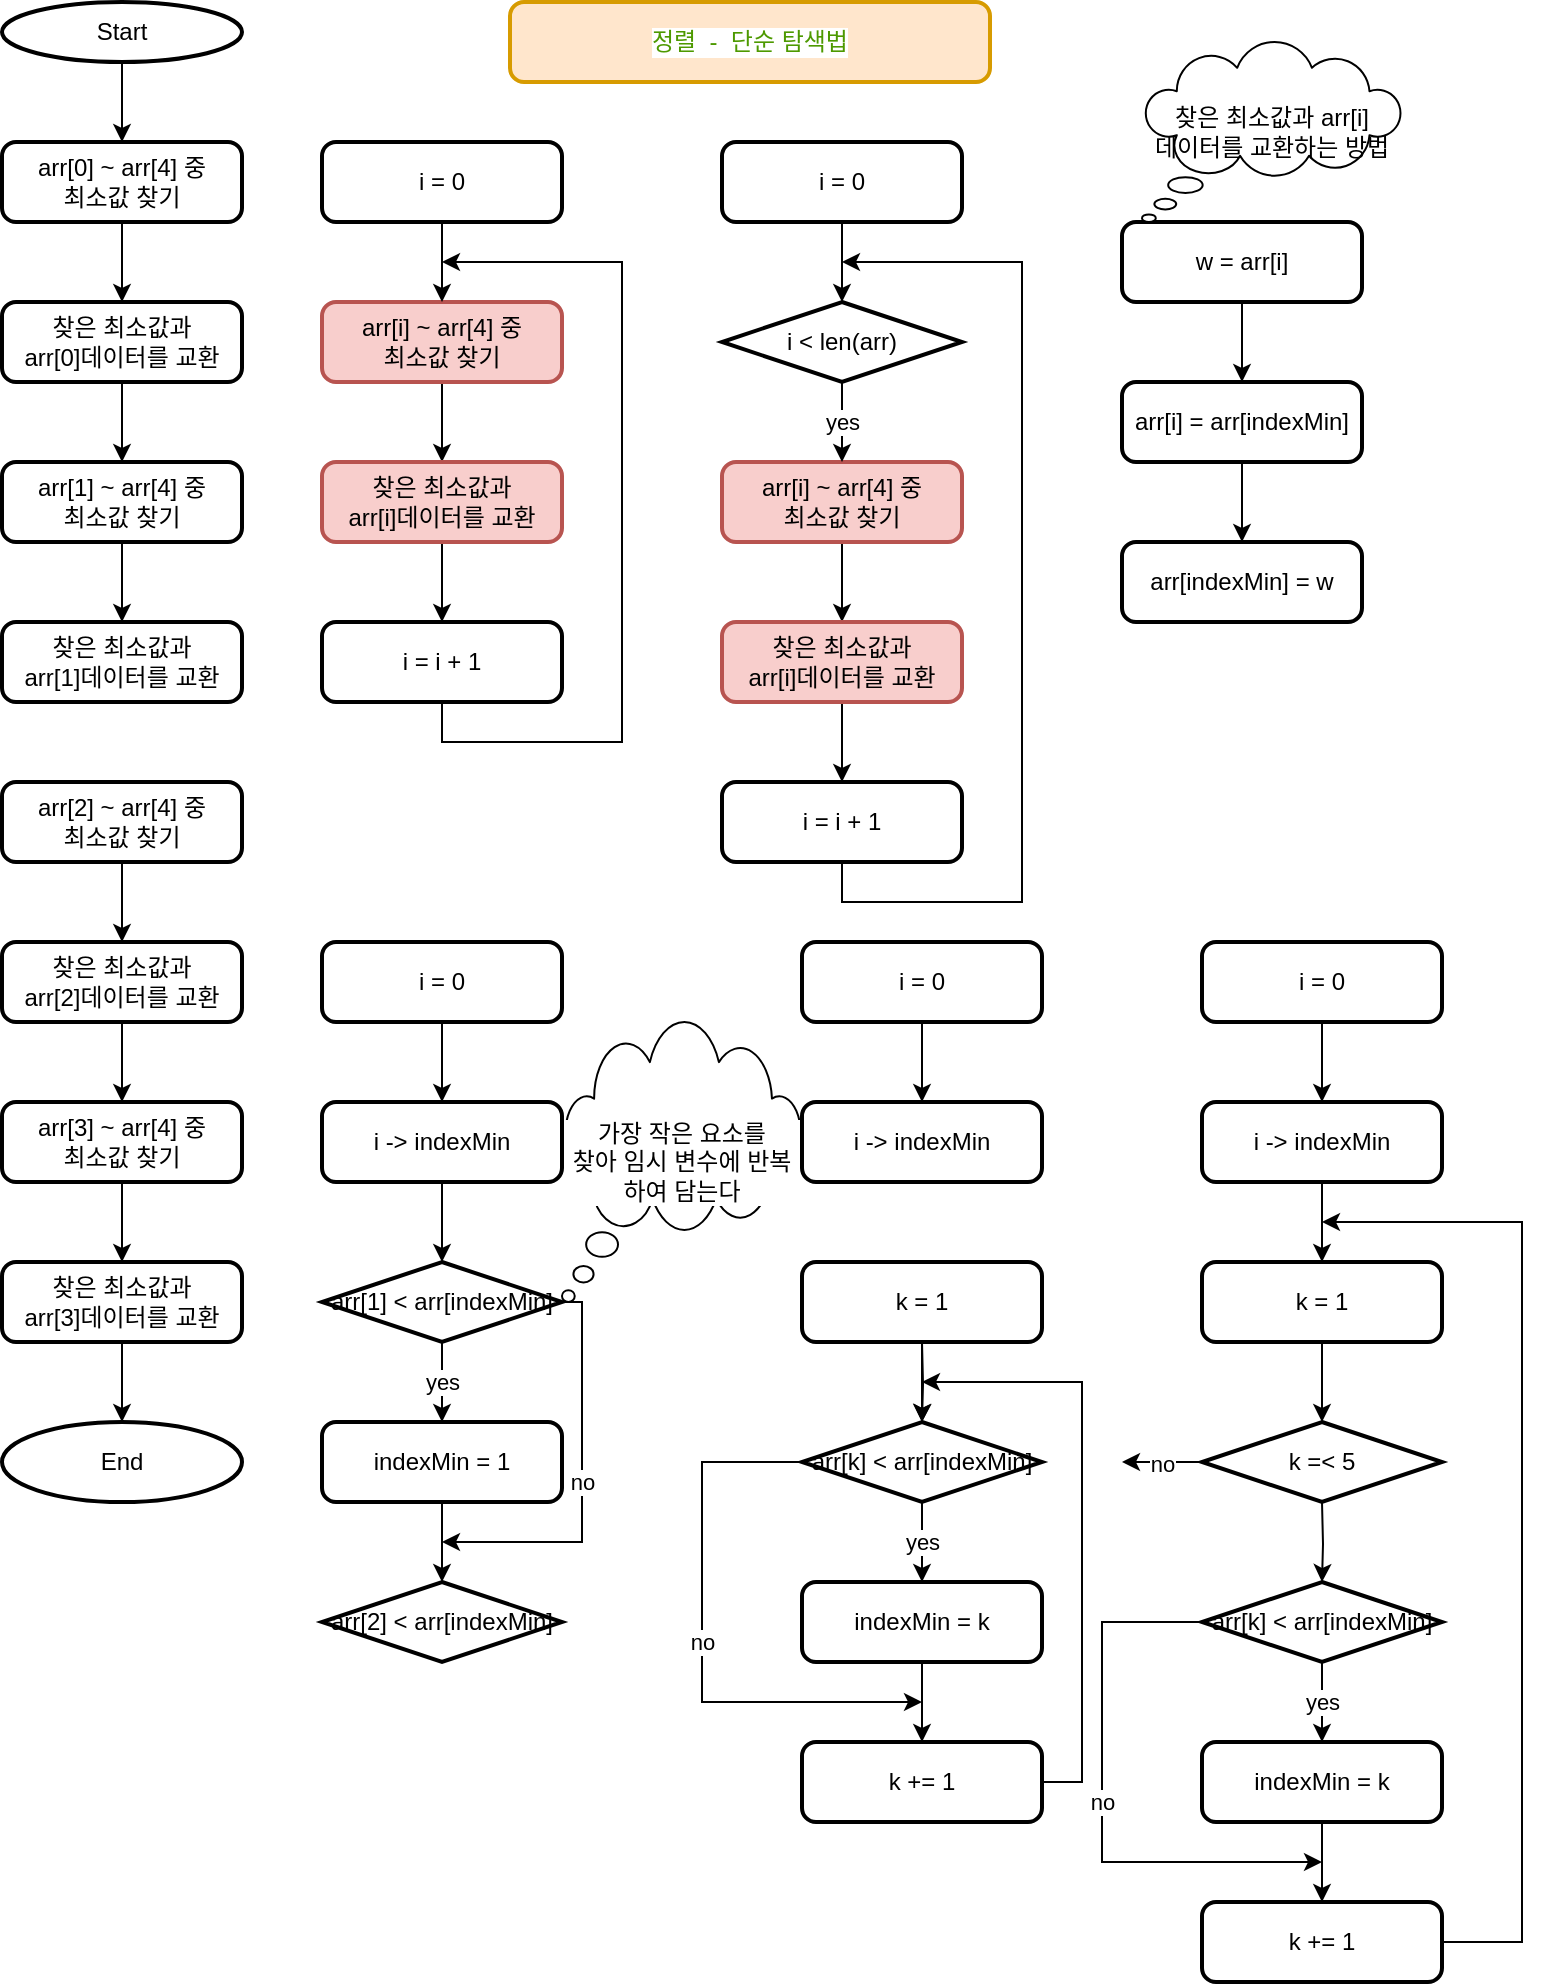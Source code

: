 <mxfile version="16.4.0" type="device"><diagram id="pjy7HTLBJCmwS--qtLxb" name="Page-1"><mxGraphModel dx="965" dy="701" grid="1" gridSize="10" guides="1" tooltips="1" connect="1" arrows="1" fold="1" page="1" pageScale="1" pageWidth="827" pageHeight="1169" math="0" shadow="0"><root><mxCell id="0"/><mxCell id="1" parent="0"/><mxCell id="w__C6oTkbOjl8aLLd7qb-1" value="&lt;font color=&quot;#4d9900&quot;&gt;정렬&amp;nbsp; -&amp;nbsp; 단순 탐색법&lt;/font&gt;" style="rounded=1;whiteSpace=wrap;html=1;absoluteArcSize=1;arcSize=14;strokeWidth=2;fillColor=#ffe6cc;strokeColor=#d79b00;labelBackgroundColor=#FFFFFF;" parent="1" vertex="1"><mxGeometry x="294" y="10" width="240" height="40" as="geometry"/></mxCell><mxCell id="w__C6oTkbOjl8aLLd7qb-5" value="" style="edgeStyle=orthogonalEdgeStyle;rounded=0;orthogonalLoop=1;jettySize=auto;html=1;" parent="1" source="w__C6oTkbOjl8aLLd7qb-2" target="w__C6oTkbOjl8aLLd7qb-3" edge="1"><mxGeometry relative="1" as="geometry"/></mxCell><mxCell id="w__C6oTkbOjl8aLLd7qb-2" value="Start" style="strokeWidth=2;html=1;shape=mxgraph.flowchart.start_2;whiteSpace=wrap;" parent="1" vertex="1"><mxGeometry x="40" y="10" width="120" height="30" as="geometry"/></mxCell><mxCell id="w__C6oTkbOjl8aLLd7qb-6" value="" style="edgeStyle=orthogonalEdgeStyle;rounded=0;orthogonalLoop=1;jettySize=auto;html=1;" parent="1" source="w__C6oTkbOjl8aLLd7qb-3" edge="1"><mxGeometry relative="1" as="geometry"><mxPoint x="100" y="160" as="targetPoint"/></mxGeometry></mxCell><mxCell id="w__C6oTkbOjl8aLLd7qb-3" value="arr[0] ~ arr[4] 중 &lt;br&gt;최소값 찾기" style="rounded=1;whiteSpace=wrap;html=1;absoluteArcSize=1;arcSize=14;strokeWidth=2;" parent="1" vertex="1"><mxGeometry x="40" y="80" width="120" height="40" as="geometry"/></mxCell><mxCell id="RQzzCxborf2ScUpnpBBR-5" value="" style="edgeStyle=orthogonalEdgeStyle;rounded=0;orthogonalLoop=1;jettySize=auto;html=1;" parent="1" source="RQzzCxborf2ScUpnpBBR-1" target="RQzzCxborf2ScUpnpBBR-3" edge="1"><mxGeometry relative="1" as="geometry"/></mxCell><mxCell id="RQzzCxborf2ScUpnpBBR-1" value="찾은 최소값과&lt;br&gt;arr[0]데이터를 교환" style="rounded=1;whiteSpace=wrap;html=1;absoluteArcSize=1;arcSize=14;strokeWidth=2;" parent="1" vertex="1"><mxGeometry x="40" y="160" width="120" height="40" as="geometry"/></mxCell><mxCell id="RQzzCxborf2ScUpnpBBR-2" value="" style="edgeStyle=orthogonalEdgeStyle;rounded=0;orthogonalLoop=1;jettySize=auto;html=1;" parent="1" source="RQzzCxborf2ScUpnpBBR-3" edge="1"><mxGeometry relative="1" as="geometry"><mxPoint x="100" y="320" as="targetPoint"/></mxGeometry></mxCell><mxCell id="RQzzCxborf2ScUpnpBBR-3" value="arr[1] ~ arr[4] 중 &lt;br&gt;최소값 찾기" style="rounded=1;whiteSpace=wrap;html=1;absoluteArcSize=1;arcSize=14;strokeWidth=2;" parent="1" vertex="1"><mxGeometry x="40" y="240" width="120" height="40" as="geometry"/></mxCell><mxCell id="RQzzCxborf2ScUpnpBBR-4" value="찾은 최소값과&lt;br&gt;arr[1]데이터를 교환" style="rounded=1;whiteSpace=wrap;html=1;absoluteArcSize=1;arcSize=14;strokeWidth=2;" parent="1" vertex="1"><mxGeometry x="40" y="320" width="120" height="40" as="geometry"/></mxCell><mxCell id="RQzzCxborf2ScUpnpBBR-6" value="" style="edgeStyle=orthogonalEdgeStyle;rounded=0;orthogonalLoop=1;jettySize=auto;html=1;" parent="1" source="RQzzCxborf2ScUpnpBBR-7" edge="1"><mxGeometry relative="1" as="geometry"><mxPoint x="100" y="480" as="targetPoint"/></mxGeometry></mxCell><mxCell id="RQzzCxborf2ScUpnpBBR-7" value="arr[2] ~ arr[4] 중 &lt;br&gt;최소값 찾기" style="rounded=1;whiteSpace=wrap;html=1;absoluteArcSize=1;arcSize=14;strokeWidth=2;" parent="1" vertex="1"><mxGeometry x="40" y="400" width="120" height="40" as="geometry"/></mxCell><mxCell id="RQzzCxborf2ScUpnpBBR-8" value="" style="edgeStyle=orthogonalEdgeStyle;rounded=0;orthogonalLoop=1;jettySize=auto;html=1;" parent="1" source="RQzzCxborf2ScUpnpBBR-9" target="RQzzCxborf2ScUpnpBBR-11" edge="1"><mxGeometry relative="1" as="geometry"/></mxCell><mxCell id="RQzzCxborf2ScUpnpBBR-9" value="찾은 최소값과&lt;br&gt;arr[2]데이터를 교환" style="rounded=1;whiteSpace=wrap;html=1;absoluteArcSize=1;arcSize=14;strokeWidth=2;" parent="1" vertex="1"><mxGeometry x="40" y="480" width="120" height="40" as="geometry"/></mxCell><mxCell id="RQzzCxborf2ScUpnpBBR-10" value="" style="edgeStyle=orthogonalEdgeStyle;rounded=0;orthogonalLoop=1;jettySize=auto;html=1;" parent="1" source="RQzzCxborf2ScUpnpBBR-11" edge="1"><mxGeometry relative="1" as="geometry"><mxPoint x="100" y="640" as="targetPoint"/></mxGeometry></mxCell><mxCell id="RQzzCxborf2ScUpnpBBR-11" value="arr[3] ~ arr[4] 중 &lt;br&gt;최소값 찾기" style="rounded=1;whiteSpace=wrap;html=1;absoluteArcSize=1;arcSize=14;strokeWidth=2;" parent="1" vertex="1"><mxGeometry x="40" y="560" width="120" height="40" as="geometry"/></mxCell><mxCell id="RQzzCxborf2ScUpnpBBR-14" value="" style="edgeStyle=orthogonalEdgeStyle;rounded=0;orthogonalLoop=1;jettySize=auto;html=1;" parent="1" source="RQzzCxborf2ScUpnpBBR-12" target="RQzzCxborf2ScUpnpBBR-13" edge="1"><mxGeometry relative="1" as="geometry"/></mxCell><mxCell id="RQzzCxborf2ScUpnpBBR-12" value="찾은 최소값과&lt;br&gt;arr[3]데이터를 교환" style="rounded=1;whiteSpace=wrap;html=1;absoluteArcSize=1;arcSize=14;strokeWidth=2;" parent="1" vertex="1"><mxGeometry x="40" y="640" width="120" height="40" as="geometry"/></mxCell><mxCell id="RQzzCxborf2ScUpnpBBR-13" value="End" style="strokeWidth=2;html=1;shape=mxgraph.flowchart.start_2;whiteSpace=wrap;" parent="1" vertex="1"><mxGeometry x="40" y="720" width="120" height="40" as="geometry"/></mxCell><mxCell id="RQzzCxborf2ScUpnpBBR-15" value="" style="edgeStyle=orthogonalEdgeStyle;rounded=0;orthogonalLoop=1;jettySize=auto;html=1;" parent="1" source="RQzzCxborf2ScUpnpBBR-16" edge="1"><mxGeometry relative="1" as="geometry"><mxPoint x="260" y="240" as="targetPoint"/></mxGeometry></mxCell><mxCell id="RQzzCxborf2ScUpnpBBR-16" value="arr[i] ~ arr[4] 중 &lt;br&gt;최소값 찾기" style="rounded=1;whiteSpace=wrap;html=1;absoluteArcSize=1;arcSize=14;strokeWidth=2;fillColor=#f8cecc;strokeColor=#b85450;" parent="1" vertex="1"><mxGeometry x="200" y="160" width="120" height="40" as="geometry"/></mxCell><mxCell id="RQzzCxborf2ScUpnpBBR-19" value="" style="edgeStyle=orthogonalEdgeStyle;rounded=0;orthogonalLoop=1;jettySize=auto;html=1;fontColor=#97D077;" parent="1" source="RQzzCxborf2ScUpnpBBR-17" target="RQzzCxborf2ScUpnpBBR-18" edge="1"><mxGeometry relative="1" as="geometry"/></mxCell><mxCell id="RQzzCxborf2ScUpnpBBR-17" value="찾은 최소값과&lt;br&gt;arr[i]데이터를 교환" style="rounded=1;whiteSpace=wrap;html=1;absoluteArcSize=1;arcSize=14;strokeWidth=2;fillColor=#f8cecc;strokeColor=#b85450;" parent="1" vertex="1"><mxGeometry x="200" y="240" width="120" height="40" as="geometry"/></mxCell><mxCell id="RQzzCxborf2ScUpnpBBR-21" style="edgeStyle=orthogonalEdgeStyle;rounded=0;orthogonalLoop=1;jettySize=auto;html=1;fontColor=#97D077;" parent="1" source="RQzzCxborf2ScUpnpBBR-18" edge="1"><mxGeometry relative="1" as="geometry"><mxPoint x="260" y="140" as="targetPoint"/><Array as="points"><mxPoint x="260" y="380"/><mxPoint x="350" y="380"/><mxPoint x="350" y="140"/></Array></mxGeometry></mxCell><mxCell id="RQzzCxborf2ScUpnpBBR-18" value="i = i + 1" style="rounded=1;whiteSpace=wrap;html=1;absoluteArcSize=1;arcSize=14;strokeWidth=2;" parent="1" vertex="1"><mxGeometry x="200" y="320" width="120" height="40" as="geometry"/></mxCell><mxCell id="RQzzCxborf2ScUpnpBBR-22" value="" style="edgeStyle=orthogonalEdgeStyle;rounded=0;orthogonalLoop=1;jettySize=auto;html=1;fontColor=#97D077;" parent="1" source="RQzzCxborf2ScUpnpBBR-20" target="RQzzCxborf2ScUpnpBBR-16" edge="1"><mxGeometry relative="1" as="geometry"/></mxCell><mxCell id="RQzzCxborf2ScUpnpBBR-20" value="i = 0" style="rounded=1;whiteSpace=wrap;html=1;absoluteArcSize=1;arcSize=14;strokeWidth=2;" parent="1" vertex="1"><mxGeometry x="200" y="80" width="120" height="40" as="geometry"/></mxCell><mxCell id="RQzzCxborf2ScUpnpBBR-37" value="" style="edgeStyle=orthogonalEdgeStyle;rounded=0;orthogonalLoop=1;jettySize=auto;html=1;" parent="1" source="RQzzCxborf2ScUpnpBBR-38" edge="1"><mxGeometry relative="1" as="geometry"><mxPoint x="460" y="320" as="targetPoint"/></mxGeometry></mxCell><mxCell id="RQzzCxborf2ScUpnpBBR-38" value="arr[i] ~ arr[4] 중 &lt;br&gt;최소값 찾기" style="rounded=1;whiteSpace=wrap;html=1;absoluteArcSize=1;arcSize=14;strokeWidth=2;fillColor=#f8cecc;strokeColor=#b85450;" parent="1" vertex="1"><mxGeometry x="400" y="240" width="120" height="40" as="geometry"/></mxCell><mxCell id="RQzzCxborf2ScUpnpBBR-39" value="" style="edgeStyle=orthogonalEdgeStyle;rounded=0;orthogonalLoop=1;jettySize=auto;html=1;fontColor=#97D077;" parent="1" source="RQzzCxborf2ScUpnpBBR-40" target="RQzzCxborf2ScUpnpBBR-42" edge="1"><mxGeometry relative="1" as="geometry"/></mxCell><mxCell id="RQzzCxborf2ScUpnpBBR-40" value="찾은 최소값과&lt;br&gt;arr[i]데이터를 교환" style="rounded=1;whiteSpace=wrap;html=1;absoluteArcSize=1;arcSize=14;strokeWidth=2;fillColor=#f8cecc;strokeColor=#b85450;" parent="1" vertex="1"><mxGeometry x="400" y="320" width="120" height="40" as="geometry"/></mxCell><mxCell id="RQzzCxborf2ScUpnpBBR-41" style="edgeStyle=orthogonalEdgeStyle;rounded=0;orthogonalLoop=1;jettySize=auto;html=1;fontColor=#97D077;" parent="1" source="RQzzCxborf2ScUpnpBBR-42" edge="1"><mxGeometry relative="1" as="geometry"><mxPoint x="460" y="140" as="targetPoint"/><Array as="points"><mxPoint x="460" y="460"/><mxPoint x="550" y="460"/><mxPoint x="550" y="140"/></Array></mxGeometry></mxCell><mxCell id="RQzzCxborf2ScUpnpBBR-42" value="i = i + 1" style="rounded=1;whiteSpace=wrap;html=1;absoluteArcSize=1;arcSize=14;strokeWidth=2;" parent="1" vertex="1"><mxGeometry x="400" y="400" width="120" height="40" as="geometry"/></mxCell><mxCell id="RQzzCxborf2ScUpnpBBR-43" value="" style="edgeStyle=orthogonalEdgeStyle;rounded=0;orthogonalLoop=1;jettySize=auto;html=1;fontColor=#97D077;" parent="1" source="RQzzCxborf2ScUpnpBBR-44" target="RQzzCxborf2ScUpnpBBR-46" edge="1"><mxGeometry relative="1" as="geometry"/></mxCell><mxCell id="RQzzCxborf2ScUpnpBBR-44" value="i = 0" style="rounded=1;whiteSpace=wrap;html=1;absoluteArcSize=1;arcSize=14;strokeWidth=2;" parent="1" vertex="1"><mxGeometry x="400" y="80" width="120" height="40" as="geometry"/></mxCell><mxCell id="RQzzCxborf2ScUpnpBBR-45" value="&lt;font color=&quot;#000000&quot;&gt;yes&lt;/font&gt;" style="edgeStyle=orthogonalEdgeStyle;rounded=0;orthogonalLoop=1;jettySize=auto;html=1;fontColor=#97D077;" parent="1" source="RQzzCxborf2ScUpnpBBR-46" target="RQzzCxborf2ScUpnpBBR-38" edge="1"><mxGeometry relative="1" as="geometry"/></mxCell><mxCell id="RQzzCxborf2ScUpnpBBR-46" value="i &amp;lt; len(arr)" style="strokeWidth=2;html=1;shape=mxgraph.flowchart.decision;whiteSpace=wrap;" parent="1" vertex="1"><mxGeometry x="400" y="160" width="120" height="40" as="geometry"/></mxCell><mxCell id="RQzzCxborf2ScUpnpBBR-63" value="" style="edgeStyle=orthogonalEdgeStyle;rounded=0;orthogonalLoop=1;jettySize=auto;html=1;fontColor=#4D9900;" parent="1" source="RQzzCxborf2ScUpnpBBR-57" target="RQzzCxborf2ScUpnpBBR-58" edge="1"><mxGeometry relative="1" as="geometry"/></mxCell><mxCell id="RQzzCxborf2ScUpnpBBR-57" value="i -&amp;gt; indexMin" style="rounded=1;whiteSpace=wrap;html=1;absoluteArcSize=1;arcSize=14;strokeWidth=2;" parent="1" vertex="1"><mxGeometry x="200" y="560" width="120" height="40" as="geometry"/></mxCell><mxCell id="RQzzCxborf2ScUpnpBBR-60" value="&lt;font color=&quot;#000000&quot;&gt;yes&lt;/font&gt;" style="edgeStyle=orthogonalEdgeStyle;rounded=0;orthogonalLoop=1;jettySize=auto;html=1;fontColor=#4D9900;" parent="1" source="RQzzCxborf2ScUpnpBBR-58" target="RQzzCxborf2ScUpnpBBR-59" edge="1"><mxGeometry relative="1" as="geometry"/></mxCell><mxCell id="RQzzCxborf2ScUpnpBBR-64" value="&lt;font color=&quot;#000000&quot;&gt;no&lt;/font&gt;" style="edgeStyle=orthogonalEdgeStyle;rounded=0;orthogonalLoop=1;jettySize=auto;html=1;fontColor=#4D9900;" parent="1" source="RQzzCxborf2ScUpnpBBR-58" edge="1"><mxGeometry relative="1" as="geometry"><mxPoint x="260" y="780" as="targetPoint"/><Array as="points"><mxPoint x="330" y="660"/><mxPoint x="330" y="780"/><mxPoint x="260" y="780"/></Array></mxGeometry></mxCell><mxCell id="RQzzCxborf2ScUpnpBBR-58" value="arr[1] &amp;lt; arr[indexMin]" style="strokeWidth=2;html=1;shape=mxgraph.flowchart.decision;whiteSpace=wrap;" parent="1" vertex="1"><mxGeometry x="200" y="640" width="120" height="40" as="geometry"/></mxCell><mxCell id="RQzzCxborf2ScUpnpBBR-62" value="" style="edgeStyle=orthogonalEdgeStyle;rounded=0;orthogonalLoop=1;jettySize=auto;html=1;fontColor=#4D9900;" parent="1" source="RQzzCxborf2ScUpnpBBR-59" target="RQzzCxborf2ScUpnpBBR-61" edge="1"><mxGeometry relative="1" as="geometry"/></mxCell><mxCell id="RQzzCxborf2ScUpnpBBR-59" value="indexMin = 1" style="rounded=1;whiteSpace=wrap;html=1;absoluteArcSize=1;arcSize=14;strokeWidth=2;" parent="1" vertex="1"><mxGeometry x="200" y="720" width="120" height="40" as="geometry"/></mxCell><mxCell id="RQzzCxborf2ScUpnpBBR-61" value="arr[2] &amp;lt; arr[indexMin]" style="strokeWidth=2;html=1;shape=mxgraph.flowchart.decision;whiteSpace=wrap;" parent="1" vertex="1"><mxGeometry x="200" y="800" width="120" height="40" as="geometry"/></mxCell><mxCell id="RQzzCxborf2ScUpnpBBR-66" value="가장 작은 요소를&lt;br&gt;찾아 임시 변수에 반복하여 담는다" style="whiteSpace=wrap;html=1;shape=mxgraph.basic.cloud_callout;labelBackgroundColor=#FFFFFF;fontColor=#000000;" parent="1" vertex="1"><mxGeometry x="320" y="520" width="120" height="140" as="geometry"/></mxCell><mxCell id="RQzzCxborf2ScUpnpBBR-68" value="" style="edgeStyle=orthogonalEdgeStyle;rounded=0;orthogonalLoop=1;jettySize=auto;html=1;fontColor=#000000;" parent="1" source="RQzzCxborf2ScUpnpBBR-67" target="RQzzCxborf2ScUpnpBBR-57" edge="1"><mxGeometry relative="1" as="geometry"/></mxCell><mxCell id="RQzzCxborf2ScUpnpBBR-67" value="i = 0" style="rounded=1;whiteSpace=wrap;html=1;absoluteArcSize=1;arcSize=14;strokeWidth=2;" parent="1" vertex="1"><mxGeometry x="200" y="480" width="120" height="40" as="geometry"/></mxCell><mxCell id="RQzzCxborf2ScUpnpBBR-81" value="" style="edgeStyle=orthogonalEdgeStyle;rounded=0;orthogonalLoop=1;jettySize=auto;html=1;fontColor=#000000;" parent="1" source="RQzzCxborf2ScUpnpBBR-70" target="RQzzCxborf2ScUpnpBBR-79" edge="1"><mxGeometry relative="1" as="geometry"/></mxCell><mxCell id="RQzzCxborf2ScUpnpBBR-70" value="i -&amp;gt; indexMin" style="rounded=1;whiteSpace=wrap;html=1;absoluteArcSize=1;arcSize=14;strokeWidth=2;" parent="1" vertex="1"><mxGeometry x="640" y="560" width="120" height="40" as="geometry"/></mxCell><mxCell id="RQzzCxborf2ScUpnpBBR-71" value="&lt;font color=&quot;#000000&quot;&gt;yes&lt;/font&gt;" style="edgeStyle=orthogonalEdgeStyle;rounded=0;orthogonalLoop=1;jettySize=auto;html=1;fontColor=#4D9900;" parent="1" source="RQzzCxborf2ScUpnpBBR-73" target="RQzzCxborf2ScUpnpBBR-75" edge="1"><mxGeometry relative="1" as="geometry"/></mxCell><mxCell id="hwK7Rld6GqHjdvsfbywJ-4" value="no" style="edgeStyle=orthogonalEdgeStyle;rounded=0;orthogonalLoop=1;jettySize=auto;html=1;" edge="1" parent="1" source="RQzzCxborf2ScUpnpBBR-73"><mxGeometry relative="1" as="geometry"><mxPoint x="700" y="940" as="targetPoint"/><Array as="points"><mxPoint x="590" y="820"/></Array></mxGeometry></mxCell><mxCell id="RQzzCxborf2ScUpnpBBR-73" value="arr[k] &amp;lt; arr[indexMin]" style="strokeWidth=2;html=1;shape=mxgraph.flowchart.decision;whiteSpace=wrap;" parent="1" vertex="1"><mxGeometry x="640" y="800" width="120" height="40" as="geometry"/></mxCell><mxCell id="RQzzCxborf2ScUpnpBBR-83" value="" style="edgeStyle=orthogonalEdgeStyle;rounded=0;orthogonalLoop=1;jettySize=auto;html=1;fontColor=#000000;" parent="1" source="RQzzCxborf2ScUpnpBBR-75" target="RQzzCxborf2ScUpnpBBR-80" edge="1"><mxGeometry relative="1" as="geometry"/></mxCell><mxCell id="RQzzCxborf2ScUpnpBBR-75" value="indexMin = k" style="rounded=1;whiteSpace=wrap;html=1;absoluteArcSize=1;arcSize=14;strokeWidth=2;" parent="1" vertex="1"><mxGeometry x="640" y="880" width="120" height="40" as="geometry"/></mxCell><mxCell id="RQzzCxborf2ScUpnpBBR-77" value="" style="edgeStyle=orthogonalEdgeStyle;rounded=0;orthogonalLoop=1;jettySize=auto;html=1;fontColor=#000000;" parent="1" source="RQzzCxborf2ScUpnpBBR-78" target="RQzzCxborf2ScUpnpBBR-70" edge="1"><mxGeometry relative="1" as="geometry"/></mxCell><mxCell id="RQzzCxborf2ScUpnpBBR-78" value="i = 0" style="rounded=1;whiteSpace=wrap;html=1;absoluteArcSize=1;arcSize=14;strokeWidth=2;" parent="1" vertex="1"><mxGeometry x="640" y="480" width="120" height="40" as="geometry"/></mxCell><mxCell id="hwK7Rld6GqHjdvsfbywJ-2" value="" style="edgeStyle=orthogonalEdgeStyle;rounded=0;orthogonalLoop=1;jettySize=auto;html=1;" edge="1" parent="1" source="RQzzCxborf2ScUpnpBBR-79"><mxGeometry relative="1" as="geometry"><mxPoint x="700" y="720" as="targetPoint"/></mxGeometry></mxCell><mxCell id="RQzzCxborf2ScUpnpBBR-79" value="k = 1" style="rounded=1;whiteSpace=wrap;html=1;absoluteArcSize=1;arcSize=14;strokeWidth=2;" parent="1" vertex="1"><mxGeometry x="640" y="640" width="120" height="40" as="geometry"/></mxCell><mxCell id="RQzzCxborf2ScUpnpBBR-84" value="" style="edgeStyle=orthogonalEdgeStyle;rounded=0;orthogonalLoop=1;jettySize=auto;html=1;fontColor=#000000;" parent="1" source="RQzzCxborf2ScUpnpBBR-80" edge="1"><mxGeometry relative="1" as="geometry"><mxPoint x="700" y="620" as="targetPoint"/><Array as="points"><mxPoint x="800" y="980"/><mxPoint x="800" y="620"/></Array></mxGeometry></mxCell><mxCell id="RQzzCxborf2ScUpnpBBR-80" value="k += 1" style="rounded=1;whiteSpace=wrap;html=1;absoluteArcSize=1;arcSize=14;strokeWidth=2;" parent="1" vertex="1"><mxGeometry x="640" y="960" width="120" height="40" as="geometry"/></mxCell><mxCell id="hwK7Rld6GqHjdvsfbywJ-3" value="" style="edgeStyle=orthogonalEdgeStyle;rounded=0;orthogonalLoop=1;jettySize=auto;html=1;" edge="1" parent="1" target="RQzzCxborf2ScUpnpBBR-73"><mxGeometry relative="1" as="geometry"><mxPoint x="700" y="760" as="sourcePoint"/></mxGeometry></mxCell><mxCell id="hwK7Rld6GqHjdvsfbywJ-6" value="&lt;font color=&quot;#000000&quot;&gt;yes&lt;/font&gt;" style="edgeStyle=orthogonalEdgeStyle;rounded=0;orthogonalLoop=1;jettySize=auto;html=1;fontColor=#4D9900;" edge="1" parent="1" source="hwK7Rld6GqHjdvsfbywJ-8" target="hwK7Rld6GqHjdvsfbywJ-10"><mxGeometry relative="1" as="geometry"/></mxCell><mxCell id="hwK7Rld6GqHjdvsfbywJ-7" value="no" style="edgeStyle=orthogonalEdgeStyle;rounded=0;orthogonalLoop=1;jettySize=auto;html=1;" edge="1" parent="1" source="hwK7Rld6GqHjdvsfbywJ-8"><mxGeometry relative="1" as="geometry"><mxPoint x="500" y="860" as="targetPoint"/><Array as="points"><mxPoint x="390" y="740"/></Array></mxGeometry></mxCell><mxCell id="hwK7Rld6GqHjdvsfbywJ-8" value="arr[k] &amp;lt; arr[indexMin]" style="strokeWidth=2;html=1;shape=mxgraph.flowchart.decision;whiteSpace=wrap;" vertex="1" parent="1"><mxGeometry x="440" y="720" width="120" height="40" as="geometry"/></mxCell><mxCell id="hwK7Rld6GqHjdvsfbywJ-9" value="" style="edgeStyle=orthogonalEdgeStyle;rounded=0;orthogonalLoop=1;jettySize=auto;html=1;fontColor=#000000;" edge="1" parent="1" source="hwK7Rld6GqHjdvsfbywJ-10" target="hwK7Rld6GqHjdvsfbywJ-14"><mxGeometry relative="1" as="geometry"/></mxCell><mxCell id="hwK7Rld6GqHjdvsfbywJ-10" value="indexMin = k" style="rounded=1;whiteSpace=wrap;html=1;absoluteArcSize=1;arcSize=14;strokeWidth=2;" vertex="1" parent="1"><mxGeometry x="440" y="800" width="120" height="40" as="geometry"/></mxCell><mxCell id="hwK7Rld6GqHjdvsfbywJ-11" value="" style="edgeStyle=orthogonalEdgeStyle;rounded=0;orthogonalLoop=1;jettySize=auto;html=1;" edge="1" parent="1" source="hwK7Rld6GqHjdvsfbywJ-12"><mxGeometry relative="1" as="geometry"><mxPoint x="500" y="720" as="targetPoint"/></mxGeometry></mxCell><mxCell id="hwK7Rld6GqHjdvsfbywJ-12" value="k = 1" style="rounded=1;whiteSpace=wrap;html=1;absoluteArcSize=1;arcSize=14;strokeWidth=2;" vertex="1" parent="1"><mxGeometry x="440" y="640" width="120" height="40" as="geometry"/></mxCell><mxCell id="hwK7Rld6GqHjdvsfbywJ-13" value="" style="edgeStyle=orthogonalEdgeStyle;rounded=0;orthogonalLoop=1;jettySize=auto;html=1;fontColor=#000000;" edge="1" parent="1" source="hwK7Rld6GqHjdvsfbywJ-14"><mxGeometry relative="1" as="geometry"><mxPoint x="500" y="700" as="targetPoint"/><Array as="points"><mxPoint x="580" y="900"/><mxPoint x="580" y="700"/></Array></mxGeometry></mxCell><mxCell id="hwK7Rld6GqHjdvsfbywJ-14" value="k += 1" style="rounded=1;whiteSpace=wrap;html=1;absoluteArcSize=1;arcSize=14;strokeWidth=2;" vertex="1" parent="1"><mxGeometry x="440" y="880" width="120" height="40" as="geometry"/></mxCell><mxCell id="hwK7Rld6GqHjdvsfbywJ-15" value="" style="edgeStyle=orthogonalEdgeStyle;rounded=0;orthogonalLoop=1;jettySize=auto;html=1;" edge="1" parent="1" target="hwK7Rld6GqHjdvsfbywJ-8"><mxGeometry relative="1" as="geometry"><mxPoint x="500" y="680" as="sourcePoint"/></mxGeometry></mxCell><mxCell id="hwK7Rld6GqHjdvsfbywJ-17" value="i -&amp;gt; indexMin" style="rounded=1;whiteSpace=wrap;html=1;absoluteArcSize=1;arcSize=14;strokeWidth=2;" vertex="1" parent="1"><mxGeometry x="440" y="560" width="120" height="40" as="geometry"/></mxCell><mxCell id="hwK7Rld6GqHjdvsfbywJ-18" value="" style="edgeStyle=orthogonalEdgeStyle;rounded=0;orthogonalLoop=1;jettySize=auto;html=1;fontColor=#000000;" edge="1" parent="1" source="hwK7Rld6GqHjdvsfbywJ-19" target="hwK7Rld6GqHjdvsfbywJ-17"><mxGeometry relative="1" as="geometry"/></mxCell><mxCell id="hwK7Rld6GqHjdvsfbywJ-19" value="i = 0" style="rounded=1;whiteSpace=wrap;html=1;absoluteArcSize=1;arcSize=14;strokeWidth=2;" vertex="1" parent="1"><mxGeometry x="440" y="480" width="120" height="40" as="geometry"/></mxCell><mxCell id="hwK7Rld6GqHjdvsfbywJ-21" value="no" style="edgeStyle=orthogonalEdgeStyle;rounded=0;orthogonalLoop=1;jettySize=auto;html=1;" edge="1" parent="1" source="hwK7Rld6GqHjdvsfbywJ-20"><mxGeometry relative="1" as="geometry"><mxPoint x="600" y="740" as="targetPoint"/></mxGeometry></mxCell><mxCell id="hwK7Rld6GqHjdvsfbywJ-20" value="&lt;span&gt;k =&amp;lt; 5&lt;/span&gt;" style="strokeWidth=2;html=1;shape=mxgraph.flowchart.decision;whiteSpace=wrap;" vertex="1" parent="1"><mxGeometry x="640" y="720" width="120" height="40" as="geometry"/></mxCell><mxCell id="hwK7Rld6GqHjdvsfbywJ-22" value="" style="edgeStyle=orthogonalEdgeStyle;rounded=0;orthogonalLoop=1;jettySize=auto;html=1;fontColor=#000000;" edge="1" parent="1" source="hwK7Rld6GqHjdvsfbywJ-23" target="hwK7Rld6GqHjdvsfbywJ-26"><mxGeometry relative="1" as="geometry"/></mxCell><mxCell id="hwK7Rld6GqHjdvsfbywJ-23" value="arr[i] = arr[indexMin]" style="rounded=1;whiteSpace=wrap;html=1;absoluteArcSize=1;arcSize=14;strokeWidth=2;" vertex="1" parent="1"><mxGeometry x="600" y="200" width="120" height="40" as="geometry"/></mxCell><mxCell id="hwK7Rld6GqHjdvsfbywJ-24" value="" style="edgeStyle=orthogonalEdgeStyle;rounded=0;orthogonalLoop=1;jettySize=auto;html=1;fontColor=#000000;" edge="1" parent="1" source="hwK7Rld6GqHjdvsfbywJ-25" target="hwK7Rld6GqHjdvsfbywJ-23"><mxGeometry relative="1" as="geometry"/></mxCell><mxCell id="hwK7Rld6GqHjdvsfbywJ-25" value="w = arr[i]" style="rounded=1;whiteSpace=wrap;html=1;absoluteArcSize=1;arcSize=14;strokeWidth=2;" vertex="1" parent="1"><mxGeometry x="600" y="120" width="120" height="40" as="geometry"/></mxCell><mxCell id="hwK7Rld6GqHjdvsfbywJ-26" value="arr[indexMin] = w" style="rounded=1;whiteSpace=wrap;html=1;absoluteArcSize=1;arcSize=14;strokeWidth=2;" vertex="1" parent="1"><mxGeometry x="600" y="280" width="120" height="40" as="geometry"/></mxCell><mxCell id="hwK7Rld6GqHjdvsfbywJ-27" value="찾은 최소값과 arr[i]&lt;br&gt;데이터를 교환하는 방법" style="whiteSpace=wrap;html=1;shape=mxgraph.basic.cloud_callout" vertex="1" parent="1"><mxGeometry x="610" y="30" width="130" height="90" as="geometry"/></mxCell></root></mxGraphModel></diagram></mxfile>